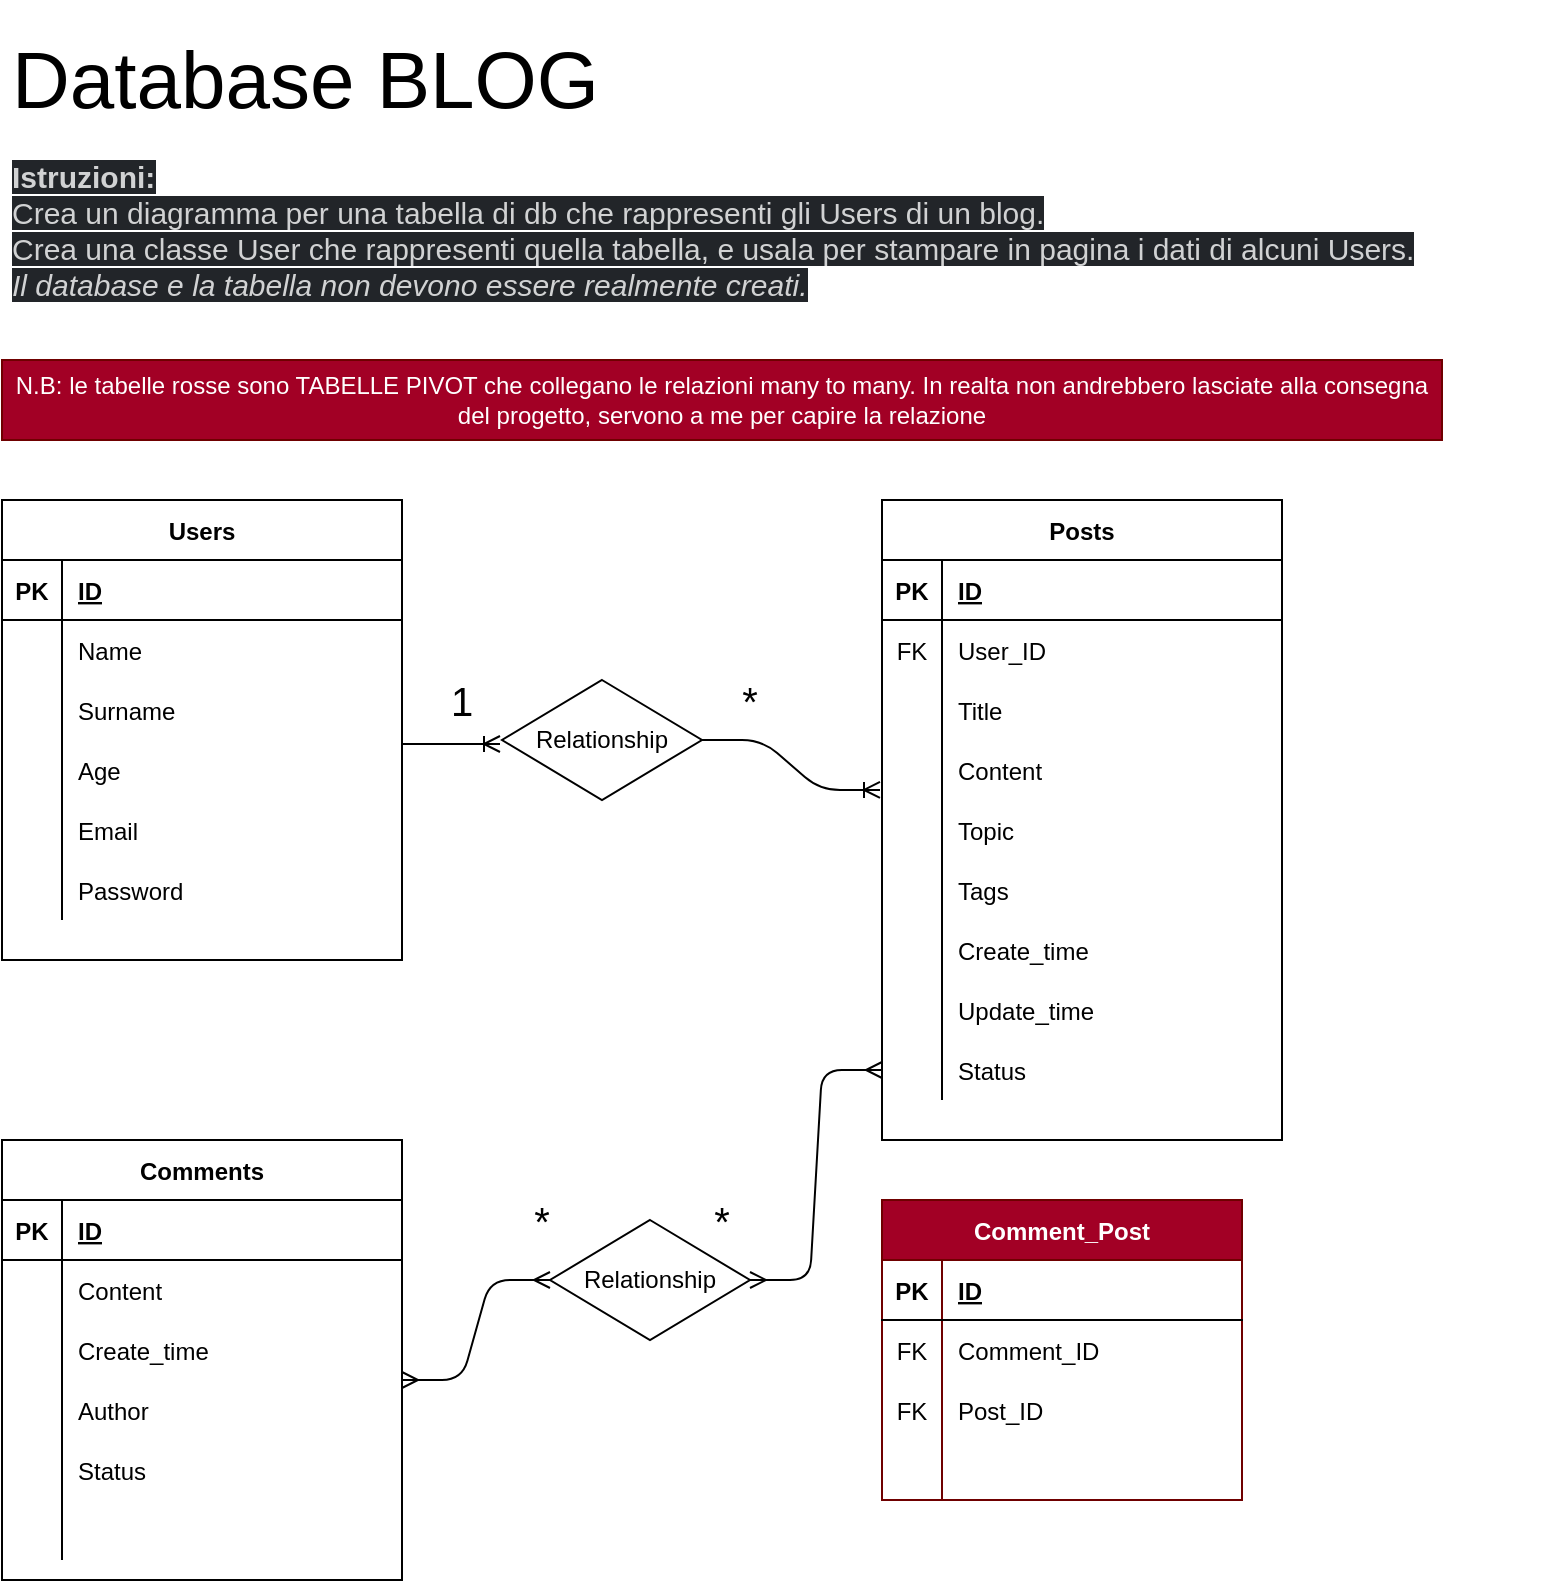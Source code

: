 <mxfile version="14.1.8" type="device"><diagram id="lTfLi5gSquKHd8B2Tqua" name="Pagina-1"><mxGraphModel dx="1106" dy="808" grid="1" gridSize="10" guides="1" tooltips="1" connect="1" arrows="1" fold="1" page="1" pageScale="1" pageWidth="827" pageHeight="1169" math="0" shadow="0"><root><mxCell id="0"/><mxCell id="1" parent="0"/><mxCell id="q5boZ5kzeI2_cWItMQlC-2" value="&lt;h1&gt;&lt;span style=&quot;font-size: 40px ; font-weight: 400 ; text-align: center&quot;&gt;Database BLOG&lt;/span&gt;&lt;br&gt;&lt;/h1&gt;&lt;p&gt;&lt;b style=&quot;box-sizing: inherit ; color: rgb(209 , 210 , 211) ; font-family: , &amp;#34;applelogo&amp;#34; , sans-serif ; font-size: 15px ; background-color: rgb(34 , 37 , 41)&quot;&gt;Istruzioni:&lt;/b&gt;&lt;br style=&quot;box-sizing: inherit ; color: rgb(209 , 210 , 211) ; font-family: , &amp;#34;applelogo&amp;#34; , sans-serif ; font-size: 15px ; background-color: rgb(34 , 37 , 41)&quot;&gt;&lt;span style=&quot;color: rgb(209 , 210 , 211) ; font-family: , &amp;#34;applelogo&amp;#34; , sans-serif ; font-size: 15px ; background-color: rgb(34 , 37 , 41)&quot;&gt;Crea un diagramma per una tabella di db che rappresenti gli Users di un blog.&lt;/span&gt;&lt;br style=&quot;box-sizing: inherit ; color: rgb(209 , 210 , 211) ; font-family: , &amp;#34;applelogo&amp;#34; , sans-serif ; font-size: 15px ; background-color: rgb(34 , 37 , 41)&quot;&gt;&lt;span style=&quot;color: rgb(209 , 210 , 211) ; font-family: , &amp;#34;applelogo&amp;#34; , sans-serif ; font-size: 15px ; background-color: rgb(34 , 37 , 41)&quot;&gt;Crea una classe User che rappresenti quella tabella, e usala per stampare in pagina i dati di alcuni Users.&lt;/span&gt;&lt;br style=&quot;box-sizing: inherit ; color: rgb(209 , 210 , 211) ; font-family: , &amp;#34;applelogo&amp;#34; , sans-serif ; font-size: 15px ; background-color: rgb(34 , 37 , 41)&quot;&gt;&lt;i style=&quot;box-sizing: inherit ; color: rgb(209 , 210 , 211) ; font-family: , &amp;#34;applelogo&amp;#34; , sans-serif ; font-size: 15px ; background-color: rgb(34 , 37 , 41)&quot;&gt;Il database e la tabella non devono essere realmente creati.&lt;/i&gt;&lt;br&gt;&lt;/p&gt;" style="text;html=1;strokeColor=none;fillColor=none;spacing=5;spacingTop=-20;whiteSpace=wrap;overflow=hidden;rounded=0;" vertex="1" parent="1"><mxGeometry x="40" y="40" width="770" height="170" as="geometry"/></mxCell><mxCell id="q5boZ5kzeI2_cWItMQlC-3" value="Users" style="shape=table;startSize=30;container=1;collapsible=1;childLayout=tableLayout;fixedRows=1;rowLines=0;fontStyle=1;align=center;resizeLast=1;" vertex="1" parent="1"><mxGeometry x="40" y="280" width="200" height="230" as="geometry"/></mxCell><mxCell id="q5boZ5kzeI2_cWItMQlC-4" value="" style="shape=partialRectangle;collapsible=0;dropTarget=0;pointerEvents=0;fillColor=none;top=0;left=0;bottom=1;right=0;points=[[0,0.5],[1,0.5]];portConstraint=eastwest;" vertex="1" parent="q5boZ5kzeI2_cWItMQlC-3"><mxGeometry y="30" width="200" height="30" as="geometry"/></mxCell><mxCell id="q5boZ5kzeI2_cWItMQlC-5" value="PK" style="shape=partialRectangle;connectable=0;fillColor=none;top=0;left=0;bottom=0;right=0;fontStyle=1;overflow=hidden;" vertex="1" parent="q5boZ5kzeI2_cWItMQlC-4"><mxGeometry width="30" height="30" as="geometry"/></mxCell><mxCell id="q5boZ5kzeI2_cWItMQlC-6" value="ID" style="shape=partialRectangle;connectable=0;fillColor=none;top=0;left=0;bottom=0;right=0;align=left;spacingLeft=6;fontStyle=5;overflow=hidden;" vertex="1" parent="q5boZ5kzeI2_cWItMQlC-4"><mxGeometry x="30" width="170" height="30" as="geometry"/></mxCell><mxCell id="q5boZ5kzeI2_cWItMQlC-7" value="" style="shape=partialRectangle;collapsible=0;dropTarget=0;pointerEvents=0;fillColor=none;top=0;left=0;bottom=0;right=0;points=[[0,0.5],[1,0.5]];portConstraint=eastwest;" vertex="1" parent="q5boZ5kzeI2_cWItMQlC-3"><mxGeometry y="60" width="200" height="30" as="geometry"/></mxCell><mxCell id="q5boZ5kzeI2_cWItMQlC-8" value="" style="shape=partialRectangle;connectable=0;fillColor=none;top=0;left=0;bottom=0;right=0;editable=1;overflow=hidden;" vertex="1" parent="q5boZ5kzeI2_cWItMQlC-7"><mxGeometry width="30" height="30" as="geometry"/></mxCell><mxCell id="q5boZ5kzeI2_cWItMQlC-9" value="Name" style="shape=partialRectangle;connectable=0;fillColor=none;top=0;left=0;bottom=0;right=0;align=left;spacingLeft=6;overflow=hidden;" vertex="1" parent="q5boZ5kzeI2_cWItMQlC-7"><mxGeometry x="30" width="170" height="30" as="geometry"/></mxCell><mxCell id="q5boZ5kzeI2_cWItMQlC-10" value="" style="shape=partialRectangle;collapsible=0;dropTarget=0;pointerEvents=0;fillColor=none;top=0;left=0;bottom=0;right=0;points=[[0,0.5],[1,0.5]];portConstraint=eastwest;" vertex="1" parent="q5boZ5kzeI2_cWItMQlC-3"><mxGeometry y="90" width="200" height="30" as="geometry"/></mxCell><mxCell id="q5boZ5kzeI2_cWItMQlC-11" value="" style="shape=partialRectangle;connectable=0;fillColor=none;top=0;left=0;bottom=0;right=0;editable=1;overflow=hidden;" vertex="1" parent="q5boZ5kzeI2_cWItMQlC-10"><mxGeometry width="30" height="30" as="geometry"/></mxCell><mxCell id="q5boZ5kzeI2_cWItMQlC-12" value="Surname" style="shape=partialRectangle;connectable=0;fillColor=none;top=0;left=0;bottom=0;right=0;align=left;spacingLeft=6;overflow=hidden;" vertex="1" parent="q5boZ5kzeI2_cWItMQlC-10"><mxGeometry x="30" width="170" height="30" as="geometry"/></mxCell><mxCell id="q5boZ5kzeI2_cWItMQlC-13" value="" style="shape=partialRectangle;collapsible=0;dropTarget=0;pointerEvents=0;fillColor=none;top=0;left=0;bottom=0;right=0;points=[[0,0.5],[1,0.5]];portConstraint=eastwest;" vertex="1" parent="q5boZ5kzeI2_cWItMQlC-3"><mxGeometry y="120" width="200" height="30" as="geometry"/></mxCell><mxCell id="q5boZ5kzeI2_cWItMQlC-14" value="" style="shape=partialRectangle;connectable=0;fillColor=none;top=0;left=0;bottom=0;right=0;editable=1;overflow=hidden;" vertex="1" parent="q5boZ5kzeI2_cWItMQlC-13"><mxGeometry width="30" height="30" as="geometry"/></mxCell><mxCell id="q5boZ5kzeI2_cWItMQlC-15" value="Age" style="shape=partialRectangle;connectable=0;fillColor=none;top=0;left=0;bottom=0;right=0;align=left;spacingLeft=6;overflow=hidden;" vertex="1" parent="q5boZ5kzeI2_cWItMQlC-13"><mxGeometry x="30" width="170" height="30" as="geometry"/></mxCell><mxCell id="q5boZ5kzeI2_cWItMQlC-47" value="" style="shape=partialRectangle;collapsible=0;dropTarget=0;pointerEvents=0;fillColor=none;top=0;left=0;bottom=0;right=0;points=[[0,0.5],[1,0.5]];portConstraint=eastwest;" vertex="1" parent="q5boZ5kzeI2_cWItMQlC-3"><mxGeometry y="150" width="200" height="30" as="geometry"/></mxCell><mxCell id="q5boZ5kzeI2_cWItMQlC-48" value="" style="shape=partialRectangle;connectable=0;fillColor=none;top=0;left=0;bottom=0;right=0;editable=1;overflow=hidden;" vertex="1" parent="q5boZ5kzeI2_cWItMQlC-47"><mxGeometry width="30" height="30" as="geometry"/></mxCell><mxCell id="q5boZ5kzeI2_cWItMQlC-49" value="Email" style="shape=partialRectangle;connectable=0;fillColor=none;top=0;left=0;bottom=0;right=0;align=left;spacingLeft=6;overflow=hidden;" vertex="1" parent="q5boZ5kzeI2_cWItMQlC-47"><mxGeometry x="30" width="170" height="30" as="geometry"/></mxCell><mxCell id="q5boZ5kzeI2_cWItMQlC-16" value="" style="shape=partialRectangle;collapsible=0;dropTarget=0;pointerEvents=0;fillColor=none;top=0;left=0;bottom=0;right=0;points=[[0,0.5],[1,0.5]];portConstraint=eastwest;" vertex="1" parent="q5boZ5kzeI2_cWItMQlC-3"><mxGeometry y="180" width="200" height="30" as="geometry"/></mxCell><mxCell id="q5boZ5kzeI2_cWItMQlC-17" value="" style="shape=partialRectangle;connectable=0;fillColor=none;top=0;left=0;bottom=0;right=0;editable=1;overflow=hidden;" vertex="1" parent="q5boZ5kzeI2_cWItMQlC-16"><mxGeometry width="30" height="30" as="geometry"/></mxCell><mxCell id="q5boZ5kzeI2_cWItMQlC-18" value="Password" style="shape=partialRectangle;connectable=0;fillColor=none;top=0;left=0;bottom=0;right=0;align=left;spacingLeft=6;overflow=hidden;" vertex="1" parent="q5boZ5kzeI2_cWItMQlC-16"><mxGeometry x="30" width="170" height="30" as="geometry"/></mxCell><mxCell id="q5boZ5kzeI2_cWItMQlC-19" value="Posts" style="shape=table;startSize=30;container=1;collapsible=1;childLayout=tableLayout;fixedRows=1;rowLines=0;fontStyle=1;align=center;resizeLast=1;" vertex="1" parent="1"><mxGeometry x="480" y="280" width="200" height="320" as="geometry"/></mxCell><mxCell id="q5boZ5kzeI2_cWItMQlC-20" value="" style="shape=partialRectangle;collapsible=0;dropTarget=0;pointerEvents=0;fillColor=none;top=0;left=0;bottom=1;right=0;points=[[0,0.5],[1,0.5]];portConstraint=eastwest;" vertex="1" parent="q5boZ5kzeI2_cWItMQlC-19"><mxGeometry y="30" width="200" height="30" as="geometry"/></mxCell><mxCell id="q5boZ5kzeI2_cWItMQlC-21" value="PK" style="shape=partialRectangle;connectable=0;fillColor=none;top=0;left=0;bottom=0;right=0;fontStyle=1;overflow=hidden;" vertex="1" parent="q5boZ5kzeI2_cWItMQlC-20"><mxGeometry width="30" height="30" as="geometry"/></mxCell><mxCell id="q5boZ5kzeI2_cWItMQlC-22" value="ID" style="shape=partialRectangle;connectable=0;fillColor=none;top=0;left=0;bottom=0;right=0;align=left;spacingLeft=6;fontStyle=5;overflow=hidden;" vertex="1" parent="q5boZ5kzeI2_cWItMQlC-20"><mxGeometry x="30" width="170" height="30" as="geometry"/></mxCell><mxCell id="q5boZ5kzeI2_cWItMQlC-23" value="" style="shape=partialRectangle;collapsible=0;dropTarget=0;pointerEvents=0;fillColor=none;top=0;left=0;bottom=0;right=0;points=[[0,0.5],[1,0.5]];portConstraint=eastwest;" vertex="1" parent="q5boZ5kzeI2_cWItMQlC-19"><mxGeometry y="60" width="200" height="30" as="geometry"/></mxCell><mxCell id="q5boZ5kzeI2_cWItMQlC-24" value="FK" style="shape=partialRectangle;connectable=0;fillColor=none;top=0;left=0;bottom=0;right=0;editable=1;overflow=hidden;" vertex="1" parent="q5boZ5kzeI2_cWItMQlC-23"><mxGeometry width="30" height="30" as="geometry"/></mxCell><mxCell id="q5boZ5kzeI2_cWItMQlC-25" value="User_ID" style="shape=partialRectangle;connectable=0;fillColor=none;top=0;left=0;bottom=0;right=0;align=left;spacingLeft=6;overflow=hidden;" vertex="1" parent="q5boZ5kzeI2_cWItMQlC-23"><mxGeometry x="30" width="170" height="30" as="geometry"/></mxCell><mxCell id="q5boZ5kzeI2_cWItMQlC-93" value="" style="shape=partialRectangle;collapsible=0;dropTarget=0;pointerEvents=0;fillColor=none;top=0;left=0;bottom=0;right=0;points=[[0,0.5],[1,0.5]];portConstraint=eastwest;" vertex="1" parent="q5boZ5kzeI2_cWItMQlC-19"><mxGeometry y="90" width="200" height="30" as="geometry"/></mxCell><mxCell id="q5boZ5kzeI2_cWItMQlC-94" value="" style="shape=partialRectangle;connectable=0;fillColor=none;top=0;left=0;bottom=0;right=0;editable=1;overflow=hidden;" vertex="1" parent="q5boZ5kzeI2_cWItMQlC-93"><mxGeometry width="30" height="30" as="geometry"/></mxCell><mxCell id="q5boZ5kzeI2_cWItMQlC-95" value="Title" style="shape=partialRectangle;connectable=0;fillColor=none;top=0;left=0;bottom=0;right=0;align=left;spacingLeft=6;overflow=hidden;" vertex="1" parent="q5boZ5kzeI2_cWItMQlC-93"><mxGeometry x="30" width="170" height="30" as="geometry"/></mxCell><mxCell id="q5boZ5kzeI2_cWItMQlC-26" value="" style="shape=partialRectangle;collapsible=0;dropTarget=0;pointerEvents=0;fillColor=none;top=0;left=0;bottom=0;right=0;points=[[0,0.5],[1,0.5]];portConstraint=eastwest;" vertex="1" parent="q5boZ5kzeI2_cWItMQlC-19"><mxGeometry y="120" width="200" height="30" as="geometry"/></mxCell><mxCell id="q5boZ5kzeI2_cWItMQlC-27" value="" style="shape=partialRectangle;connectable=0;fillColor=none;top=0;left=0;bottom=0;right=0;editable=1;overflow=hidden;" vertex="1" parent="q5boZ5kzeI2_cWItMQlC-26"><mxGeometry width="30" height="30" as="geometry"/></mxCell><mxCell id="q5boZ5kzeI2_cWItMQlC-28" value="Content" style="shape=partialRectangle;connectable=0;fillColor=none;top=0;left=0;bottom=0;right=0;align=left;spacingLeft=6;overflow=hidden;" vertex="1" parent="q5boZ5kzeI2_cWItMQlC-26"><mxGeometry x="30" width="170" height="30" as="geometry"/></mxCell><mxCell id="q5boZ5kzeI2_cWItMQlC-29" value="" style="shape=partialRectangle;collapsible=0;dropTarget=0;pointerEvents=0;fillColor=none;top=0;left=0;bottom=0;right=0;points=[[0,0.5],[1,0.5]];portConstraint=eastwest;" vertex="1" parent="q5boZ5kzeI2_cWItMQlC-19"><mxGeometry y="150" width="200" height="30" as="geometry"/></mxCell><mxCell id="q5boZ5kzeI2_cWItMQlC-30" value="" style="shape=partialRectangle;connectable=0;fillColor=none;top=0;left=0;bottom=0;right=0;editable=1;overflow=hidden;" vertex="1" parent="q5boZ5kzeI2_cWItMQlC-29"><mxGeometry width="30" height="30" as="geometry"/></mxCell><mxCell id="q5boZ5kzeI2_cWItMQlC-31" value="Topic" style="shape=partialRectangle;connectable=0;fillColor=none;top=0;left=0;bottom=0;right=0;align=left;spacingLeft=6;overflow=hidden;" vertex="1" parent="q5boZ5kzeI2_cWItMQlC-29"><mxGeometry x="30" width="170" height="30" as="geometry"/></mxCell><mxCell id="q5boZ5kzeI2_cWItMQlC-32" value="" style="shape=partialRectangle;collapsible=0;dropTarget=0;pointerEvents=0;fillColor=none;top=0;left=0;bottom=0;right=0;points=[[0,0.5],[1,0.5]];portConstraint=eastwest;" vertex="1" parent="q5boZ5kzeI2_cWItMQlC-19"><mxGeometry y="180" width="200" height="30" as="geometry"/></mxCell><mxCell id="q5boZ5kzeI2_cWItMQlC-33" value="" style="shape=partialRectangle;connectable=0;fillColor=none;top=0;left=0;bottom=0;right=0;editable=1;overflow=hidden;" vertex="1" parent="q5boZ5kzeI2_cWItMQlC-32"><mxGeometry width="30" height="30" as="geometry"/></mxCell><mxCell id="q5boZ5kzeI2_cWItMQlC-34" value="Tags" style="shape=partialRectangle;connectable=0;fillColor=none;top=0;left=0;bottom=0;right=0;align=left;spacingLeft=6;overflow=hidden;" vertex="1" parent="q5boZ5kzeI2_cWItMQlC-32"><mxGeometry x="30" width="170" height="30" as="geometry"/></mxCell><mxCell id="q5boZ5kzeI2_cWItMQlC-39" value="" style="shape=partialRectangle;collapsible=0;dropTarget=0;pointerEvents=0;fillColor=none;top=0;left=0;bottom=0;right=0;points=[[0,0.5],[1,0.5]];portConstraint=eastwest;" vertex="1" parent="q5boZ5kzeI2_cWItMQlC-19"><mxGeometry y="210" width="200" height="30" as="geometry"/></mxCell><mxCell id="q5boZ5kzeI2_cWItMQlC-40" value="" style="shape=partialRectangle;connectable=0;fillColor=none;top=0;left=0;bottom=0;right=0;editable=1;overflow=hidden;" vertex="1" parent="q5boZ5kzeI2_cWItMQlC-39"><mxGeometry width="30" height="30" as="geometry"/></mxCell><mxCell id="q5boZ5kzeI2_cWItMQlC-41" value="Create_time" style="shape=partialRectangle;connectable=0;fillColor=none;top=0;left=0;bottom=0;right=0;align=left;spacingLeft=6;overflow=hidden;" vertex="1" parent="q5boZ5kzeI2_cWItMQlC-39"><mxGeometry x="30" width="170" height="30" as="geometry"/></mxCell><mxCell id="q5boZ5kzeI2_cWItMQlC-42" value="" style="shape=partialRectangle;collapsible=0;dropTarget=0;pointerEvents=0;fillColor=none;top=0;left=0;bottom=0;right=0;points=[[0,0.5],[1,0.5]];portConstraint=eastwest;" vertex="1" parent="q5boZ5kzeI2_cWItMQlC-19"><mxGeometry y="240" width="200" height="30" as="geometry"/></mxCell><mxCell id="q5boZ5kzeI2_cWItMQlC-43" value="" style="shape=partialRectangle;connectable=0;fillColor=none;top=0;left=0;bottom=0;right=0;editable=1;overflow=hidden;" vertex="1" parent="q5boZ5kzeI2_cWItMQlC-42"><mxGeometry width="30" height="30" as="geometry"/></mxCell><mxCell id="q5boZ5kzeI2_cWItMQlC-44" value="Update_time" style="shape=partialRectangle;connectable=0;fillColor=none;top=0;left=0;bottom=0;right=0;align=left;spacingLeft=6;overflow=hidden;" vertex="1" parent="q5boZ5kzeI2_cWItMQlC-42"><mxGeometry x="30" width="170" height="30" as="geometry"/></mxCell><mxCell id="q5boZ5kzeI2_cWItMQlC-64" value="" style="shape=partialRectangle;collapsible=0;dropTarget=0;pointerEvents=0;fillColor=none;top=0;left=0;bottom=0;right=0;points=[[0,0.5],[1,0.5]];portConstraint=eastwest;" vertex="1" parent="q5boZ5kzeI2_cWItMQlC-19"><mxGeometry y="270" width="200" height="30" as="geometry"/></mxCell><mxCell id="q5boZ5kzeI2_cWItMQlC-65" value="" style="shape=partialRectangle;connectable=0;fillColor=none;top=0;left=0;bottom=0;right=0;editable=1;overflow=hidden;" vertex="1" parent="q5boZ5kzeI2_cWItMQlC-64"><mxGeometry width="30" height="30" as="geometry"/></mxCell><mxCell id="q5boZ5kzeI2_cWItMQlC-66" value="Status" style="shape=partialRectangle;connectable=0;fillColor=none;top=0;left=0;bottom=0;right=0;align=left;spacingLeft=6;overflow=hidden;" vertex="1" parent="q5boZ5kzeI2_cWItMQlC-64"><mxGeometry x="30" width="170" height="30" as="geometry"/></mxCell><mxCell id="q5boZ5kzeI2_cWItMQlC-36" value="" style="edgeStyle=entityRelationEdgeStyle;fontSize=12;html=1;endArrow=ERoneToMany;exitX=1;exitY=0.5;exitDx=0;exitDy=0;entryX=-0.005;entryY=0.833;entryDx=0;entryDy=0;entryPerimeter=0;" edge="1" parent="1" source="q5boZ5kzeI2_cWItMQlC-35" target="q5boZ5kzeI2_cWItMQlC-26"><mxGeometry width="100" height="100" relative="1" as="geometry"><mxPoint x="360" y="420" as="sourcePoint"/><mxPoint x="440" y="410" as="targetPoint"/></mxGeometry></mxCell><mxCell id="q5boZ5kzeI2_cWItMQlC-37" value="&lt;font style=&quot;font-size: 20px&quot;&gt;1&lt;/font&gt;" style="text;html=1;strokeColor=none;fillColor=none;align=center;verticalAlign=middle;whiteSpace=wrap;rounded=0;" vertex="1" parent="1"><mxGeometry x="250" y="370" width="40" height="20" as="geometry"/></mxCell><mxCell id="q5boZ5kzeI2_cWItMQlC-38" value="&lt;font style=&quot;font-size: 20px&quot;&gt;*&lt;/font&gt;" style="text;html=1;strokeColor=none;fillColor=none;align=center;verticalAlign=middle;whiteSpace=wrap;rounded=0;" vertex="1" parent="1"><mxGeometry x="394" y="370" width="40" height="20" as="geometry"/></mxCell><mxCell id="q5boZ5kzeI2_cWItMQlC-50" value="Comments" style="shape=table;startSize=30;container=1;collapsible=1;childLayout=tableLayout;fixedRows=1;rowLines=0;fontStyle=1;align=center;resizeLast=1;" vertex="1" parent="1"><mxGeometry x="40" y="600" width="200" height="220" as="geometry"/></mxCell><mxCell id="q5boZ5kzeI2_cWItMQlC-51" value="" style="shape=partialRectangle;collapsible=0;dropTarget=0;pointerEvents=0;fillColor=none;top=0;left=0;bottom=1;right=0;points=[[0,0.5],[1,0.5]];portConstraint=eastwest;" vertex="1" parent="q5boZ5kzeI2_cWItMQlC-50"><mxGeometry y="30" width="200" height="30" as="geometry"/></mxCell><mxCell id="q5boZ5kzeI2_cWItMQlC-52" value="PK" style="shape=partialRectangle;connectable=0;fillColor=none;top=0;left=0;bottom=0;right=0;fontStyle=1;overflow=hidden;" vertex="1" parent="q5boZ5kzeI2_cWItMQlC-51"><mxGeometry width="30" height="30" as="geometry"/></mxCell><mxCell id="q5boZ5kzeI2_cWItMQlC-53" value="ID" style="shape=partialRectangle;connectable=0;fillColor=none;top=0;left=0;bottom=0;right=0;align=left;spacingLeft=6;fontStyle=5;overflow=hidden;" vertex="1" parent="q5boZ5kzeI2_cWItMQlC-51"><mxGeometry x="30" width="170" height="30" as="geometry"/></mxCell><mxCell id="q5boZ5kzeI2_cWItMQlC-54" value="" style="shape=partialRectangle;collapsible=0;dropTarget=0;pointerEvents=0;fillColor=none;top=0;left=0;bottom=0;right=0;points=[[0,0.5],[1,0.5]];portConstraint=eastwest;" vertex="1" parent="q5boZ5kzeI2_cWItMQlC-50"><mxGeometry y="60" width="200" height="30" as="geometry"/></mxCell><mxCell id="q5boZ5kzeI2_cWItMQlC-55" value="" style="shape=partialRectangle;connectable=0;fillColor=none;top=0;left=0;bottom=0;right=0;editable=1;overflow=hidden;" vertex="1" parent="q5boZ5kzeI2_cWItMQlC-54"><mxGeometry width="30" height="30" as="geometry"/></mxCell><mxCell id="q5boZ5kzeI2_cWItMQlC-56" value="Content" style="shape=partialRectangle;connectable=0;fillColor=none;top=0;left=0;bottom=0;right=0;align=left;spacingLeft=6;overflow=hidden;" vertex="1" parent="q5boZ5kzeI2_cWItMQlC-54"><mxGeometry x="30" width="170" height="30" as="geometry"/></mxCell><mxCell id="q5boZ5kzeI2_cWItMQlC-67" value="" style="shape=partialRectangle;collapsible=0;dropTarget=0;pointerEvents=0;fillColor=none;top=0;left=0;bottom=0;right=0;points=[[0,0.5],[1,0.5]];portConstraint=eastwest;" vertex="1" parent="q5boZ5kzeI2_cWItMQlC-50"><mxGeometry y="90" width="200" height="30" as="geometry"/></mxCell><mxCell id="q5boZ5kzeI2_cWItMQlC-68" value="" style="shape=partialRectangle;connectable=0;fillColor=none;top=0;left=0;bottom=0;right=0;editable=1;overflow=hidden;" vertex="1" parent="q5boZ5kzeI2_cWItMQlC-67"><mxGeometry width="30" height="30" as="geometry"/></mxCell><mxCell id="q5boZ5kzeI2_cWItMQlC-69" value="Create_time" style="shape=partialRectangle;connectable=0;fillColor=none;top=0;left=0;bottom=0;right=0;align=left;spacingLeft=6;overflow=hidden;" vertex="1" parent="q5boZ5kzeI2_cWItMQlC-67"><mxGeometry x="30" width="170" height="30" as="geometry"/></mxCell><mxCell id="q5boZ5kzeI2_cWItMQlC-70" value="" style="shape=partialRectangle;collapsible=0;dropTarget=0;pointerEvents=0;fillColor=none;top=0;left=0;bottom=0;right=0;points=[[0,0.5],[1,0.5]];portConstraint=eastwest;" vertex="1" parent="q5boZ5kzeI2_cWItMQlC-50"><mxGeometry y="120" width="200" height="30" as="geometry"/></mxCell><mxCell id="q5boZ5kzeI2_cWItMQlC-71" value="" style="shape=partialRectangle;connectable=0;fillColor=none;top=0;left=0;bottom=0;right=0;editable=1;overflow=hidden;" vertex="1" parent="q5boZ5kzeI2_cWItMQlC-70"><mxGeometry width="30" height="30" as="geometry"/></mxCell><mxCell id="q5boZ5kzeI2_cWItMQlC-72" value="Author" style="shape=partialRectangle;connectable=0;fillColor=none;top=0;left=0;bottom=0;right=0;align=left;spacingLeft=6;overflow=hidden;" vertex="1" parent="q5boZ5kzeI2_cWItMQlC-70"><mxGeometry x="30" width="170" height="30" as="geometry"/></mxCell><mxCell id="q5boZ5kzeI2_cWItMQlC-57" value="" style="shape=partialRectangle;collapsible=0;dropTarget=0;pointerEvents=0;fillColor=none;top=0;left=0;bottom=0;right=0;points=[[0,0.5],[1,0.5]];portConstraint=eastwest;" vertex="1" parent="q5boZ5kzeI2_cWItMQlC-50"><mxGeometry y="150" width="200" height="30" as="geometry"/></mxCell><mxCell id="q5boZ5kzeI2_cWItMQlC-58" value="" style="shape=partialRectangle;connectable=0;fillColor=none;top=0;left=0;bottom=0;right=0;editable=1;overflow=hidden;" vertex="1" parent="q5boZ5kzeI2_cWItMQlC-57"><mxGeometry width="30" height="30" as="geometry"/></mxCell><mxCell id="q5boZ5kzeI2_cWItMQlC-59" value="Status" style="shape=partialRectangle;connectable=0;fillColor=none;top=0;left=0;bottom=0;right=0;align=left;spacingLeft=6;overflow=hidden;" vertex="1" parent="q5boZ5kzeI2_cWItMQlC-57"><mxGeometry x="30" width="170" height="30" as="geometry"/></mxCell><mxCell id="q5boZ5kzeI2_cWItMQlC-60" value="" style="shape=partialRectangle;collapsible=0;dropTarget=0;pointerEvents=0;fillColor=none;top=0;left=0;bottom=0;right=0;points=[[0,0.5],[1,0.5]];portConstraint=eastwest;" vertex="1" parent="q5boZ5kzeI2_cWItMQlC-50"><mxGeometry y="180" width="200" height="30" as="geometry"/></mxCell><mxCell id="q5boZ5kzeI2_cWItMQlC-61" value="" style="shape=partialRectangle;connectable=0;fillColor=none;top=0;left=0;bottom=0;right=0;editable=1;overflow=hidden;" vertex="1" parent="q5boZ5kzeI2_cWItMQlC-60"><mxGeometry width="30" height="30" as="geometry"/></mxCell><mxCell id="q5boZ5kzeI2_cWItMQlC-62" value="" style="shape=partialRectangle;connectable=0;fillColor=none;top=0;left=0;bottom=0;right=0;align=left;spacingLeft=6;overflow=hidden;" vertex="1" parent="q5boZ5kzeI2_cWItMQlC-60"><mxGeometry x="30" width="170" height="30" as="geometry"/></mxCell><mxCell id="q5boZ5kzeI2_cWItMQlC-74" value="" style="edgeStyle=entityRelationEdgeStyle;fontSize=12;html=1;endArrow=ERmany;startArrow=ERmany;" edge="1" parent="1" source="q5boZ5kzeI2_cWItMQlC-73" target="q5boZ5kzeI2_cWItMQlC-64"><mxGeometry width="100" height="100" relative="1" as="geometry"><mxPoint x="240" y="720" as="sourcePoint"/><mxPoint x="550" y="570" as="targetPoint"/></mxGeometry></mxCell><mxCell id="q5boZ5kzeI2_cWItMQlC-73" value="Relationship" style="shape=rhombus;perimeter=rhombusPerimeter;whiteSpace=wrap;html=1;align=center;" vertex="1" parent="1"><mxGeometry x="314" y="640" width="100" height="60" as="geometry"/></mxCell><mxCell id="q5boZ5kzeI2_cWItMQlC-75" value="" style="edgeStyle=entityRelationEdgeStyle;fontSize=12;html=1;endArrow=ERmany;startArrow=ERmany;" edge="1" parent="1" target="q5boZ5kzeI2_cWItMQlC-73"><mxGeometry width="100" height="100" relative="1" as="geometry"><mxPoint x="240" y="720" as="sourcePoint"/><mxPoint x="550" y="570" as="targetPoint"/></mxGeometry></mxCell><mxCell id="q5boZ5kzeI2_cWItMQlC-35" value="Relationship" style="shape=rhombus;perimeter=rhombusPerimeter;whiteSpace=wrap;html=1;align=center;" vertex="1" parent="1"><mxGeometry x="290" y="370" width="100" height="60" as="geometry"/></mxCell><mxCell id="q5boZ5kzeI2_cWItMQlC-76" value="" style="edgeStyle=entityRelationEdgeStyle;fontSize=12;html=1;endArrow=ERoneToMany;exitX=1;exitY=0.067;exitDx=0;exitDy=0;exitPerimeter=0;" edge="1" parent="1" source="q5boZ5kzeI2_cWItMQlC-13"><mxGeometry width="100" height="100" relative="1" as="geometry"><mxPoint x="240" y="402.01" as="sourcePoint"/><mxPoint x="289" y="402" as="targetPoint"/></mxGeometry></mxCell><mxCell id="q5boZ5kzeI2_cWItMQlC-77" value="&lt;font style=&quot;font-size: 20px&quot;&gt;*&lt;/font&gt;" style="text;html=1;strokeColor=none;fillColor=none;align=center;verticalAlign=middle;whiteSpace=wrap;rounded=0;" vertex="1" parent="1"><mxGeometry x="290" y="630" width="40" height="20" as="geometry"/></mxCell><mxCell id="q5boZ5kzeI2_cWItMQlC-78" value="&lt;font style=&quot;font-size: 20px&quot;&gt;*&lt;/font&gt;" style="text;html=1;strokeColor=none;fillColor=none;align=center;verticalAlign=middle;whiteSpace=wrap;rounded=0;" vertex="1" parent="1"><mxGeometry x="380" y="630" width="40" height="20" as="geometry"/></mxCell><mxCell id="q5boZ5kzeI2_cWItMQlC-79" value="Comment_Post" style="shape=table;startSize=30;container=1;collapsible=1;childLayout=tableLayout;fixedRows=1;rowLines=0;fontStyle=1;align=center;resizeLast=1;fillColor=#a20025;strokeColor=#6F0000;fontColor=#ffffff;" vertex="1" parent="1"><mxGeometry x="480" y="630" width="180" height="150" as="geometry"/></mxCell><mxCell id="q5boZ5kzeI2_cWItMQlC-80" value="" style="shape=partialRectangle;collapsible=0;dropTarget=0;pointerEvents=0;fillColor=none;top=0;left=0;bottom=1;right=0;points=[[0,0.5],[1,0.5]];portConstraint=eastwest;" vertex="1" parent="q5boZ5kzeI2_cWItMQlC-79"><mxGeometry y="30" width="180" height="30" as="geometry"/></mxCell><mxCell id="q5boZ5kzeI2_cWItMQlC-81" value="PK" style="shape=partialRectangle;connectable=0;fillColor=none;top=0;left=0;bottom=0;right=0;fontStyle=1;overflow=hidden;" vertex="1" parent="q5boZ5kzeI2_cWItMQlC-80"><mxGeometry width="30" height="30" as="geometry"/></mxCell><mxCell id="q5boZ5kzeI2_cWItMQlC-82" value="ID" style="shape=partialRectangle;connectable=0;fillColor=none;top=0;left=0;bottom=0;right=0;align=left;spacingLeft=6;fontStyle=5;overflow=hidden;" vertex="1" parent="q5boZ5kzeI2_cWItMQlC-80"><mxGeometry x="30" width="150" height="30" as="geometry"/></mxCell><mxCell id="q5boZ5kzeI2_cWItMQlC-83" value="" style="shape=partialRectangle;collapsible=0;dropTarget=0;pointerEvents=0;fillColor=none;top=0;left=0;bottom=0;right=0;points=[[0,0.5],[1,0.5]];portConstraint=eastwest;" vertex="1" parent="q5boZ5kzeI2_cWItMQlC-79"><mxGeometry y="60" width="180" height="30" as="geometry"/></mxCell><mxCell id="q5boZ5kzeI2_cWItMQlC-84" value="FK" style="shape=partialRectangle;connectable=0;fillColor=none;top=0;left=0;bottom=0;right=0;editable=1;overflow=hidden;" vertex="1" parent="q5boZ5kzeI2_cWItMQlC-83"><mxGeometry width="30" height="30" as="geometry"/></mxCell><mxCell id="q5boZ5kzeI2_cWItMQlC-85" value="Comment_ID" style="shape=partialRectangle;connectable=0;fillColor=none;top=0;left=0;bottom=0;right=0;align=left;spacingLeft=6;overflow=hidden;" vertex="1" parent="q5boZ5kzeI2_cWItMQlC-83"><mxGeometry x="30" width="150" height="30" as="geometry"/></mxCell><mxCell id="q5boZ5kzeI2_cWItMQlC-86" value="" style="shape=partialRectangle;collapsible=0;dropTarget=0;pointerEvents=0;fillColor=none;top=0;left=0;bottom=0;right=0;points=[[0,0.5],[1,0.5]];portConstraint=eastwest;" vertex="1" parent="q5boZ5kzeI2_cWItMQlC-79"><mxGeometry y="90" width="180" height="30" as="geometry"/></mxCell><mxCell id="q5boZ5kzeI2_cWItMQlC-87" value="FK" style="shape=partialRectangle;connectable=0;fillColor=none;top=0;left=0;bottom=0;right=0;editable=1;overflow=hidden;" vertex="1" parent="q5boZ5kzeI2_cWItMQlC-86"><mxGeometry width="30" height="30" as="geometry"/></mxCell><mxCell id="q5boZ5kzeI2_cWItMQlC-88" value="Post_ID" style="shape=partialRectangle;connectable=0;fillColor=none;top=0;left=0;bottom=0;right=0;align=left;spacingLeft=6;overflow=hidden;" vertex="1" parent="q5boZ5kzeI2_cWItMQlC-86"><mxGeometry x="30" width="150" height="30" as="geometry"/></mxCell><mxCell id="q5boZ5kzeI2_cWItMQlC-89" value="" style="shape=partialRectangle;collapsible=0;dropTarget=0;pointerEvents=0;fillColor=none;top=0;left=0;bottom=0;right=0;points=[[0,0.5],[1,0.5]];portConstraint=eastwest;" vertex="1" parent="q5boZ5kzeI2_cWItMQlC-79"><mxGeometry y="120" width="180" height="30" as="geometry"/></mxCell><mxCell id="q5boZ5kzeI2_cWItMQlC-90" value="" style="shape=partialRectangle;connectable=0;fillColor=none;top=0;left=0;bottom=0;right=0;editable=1;overflow=hidden;" vertex="1" parent="q5boZ5kzeI2_cWItMQlC-89"><mxGeometry width="30" height="30" as="geometry"/></mxCell><mxCell id="q5boZ5kzeI2_cWItMQlC-91" value="" style="shape=partialRectangle;connectable=0;fillColor=none;top=0;left=0;bottom=0;right=0;align=left;spacingLeft=6;overflow=hidden;" vertex="1" parent="q5boZ5kzeI2_cWItMQlC-89"><mxGeometry x="30" width="150" height="30" as="geometry"/></mxCell><mxCell id="q5boZ5kzeI2_cWItMQlC-96" value="N.B: le tabelle rosse sono TABELLE PIVOT che collegano le relazioni many to many. In realta non andrebbero lasciate alla consegna del progetto, servono a me per capire la relazione" style="text;html=1;strokeColor=#6F0000;fillColor=#a20025;align=center;verticalAlign=middle;whiteSpace=wrap;rounded=0;fontColor=#ffffff;" vertex="1" parent="1"><mxGeometry x="40" y="210" width="720" height="40" as="geometry"/></mxCell></root></mxGraphModel></diagram></mxfile>